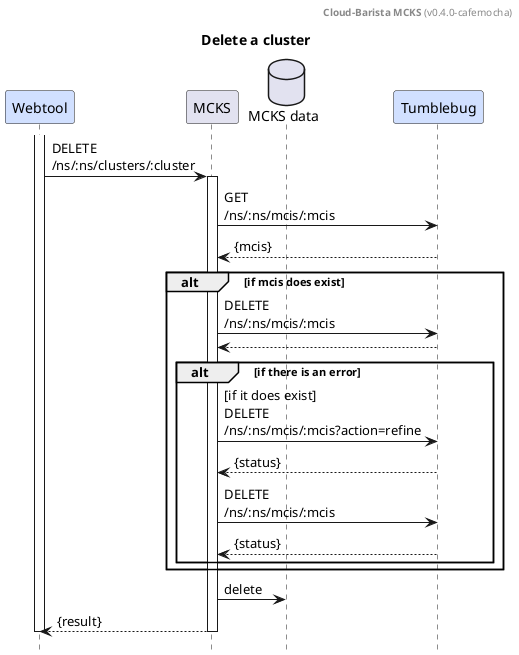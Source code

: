 @startuml

header **Cloud-Barista MCKS** (v0.4.0-cafemocha)
title Delete a cluster
hide footbox

participant	"Webtool"		as webtool		#d1e0ff
participant	"MCKS"		as provider
database	"MCKS data"	as db
participant	"Tumblebug"		as tumblebug	#d1e0ff


activate webtool
	webtool		->	provider		: DELETE\n/ns/:ns/clusters/:cluster

	activate provider
		provider	->	tumblebug	: GET\n/ns/:ns/mcis/:mcis
		tumblebug	-->	provider	: {mcis}
		alt if mcis does exist 
			provider	->	tumblebug	: DELETE\n/ns/:ns/mcis/:mcis
			tumblebug	-->	provider

			alt if there is an error
				provider	->	tumblebug	: [if it does exist]\nDELETE\n/ns/:ns/mcis/:mcis?action=refine
				tumblebug	-->	provider	: {status}
				
				provider	->	tumblebug	: DELETE\n/ns/:ns/mcis/:mcis
				tumblebug	-->	provider	: {status}
			end

		end

		provider	->	db	: delete
		provider	-->	webtool		: {result}

	deactivate provider

deactivate webtool

@enduml